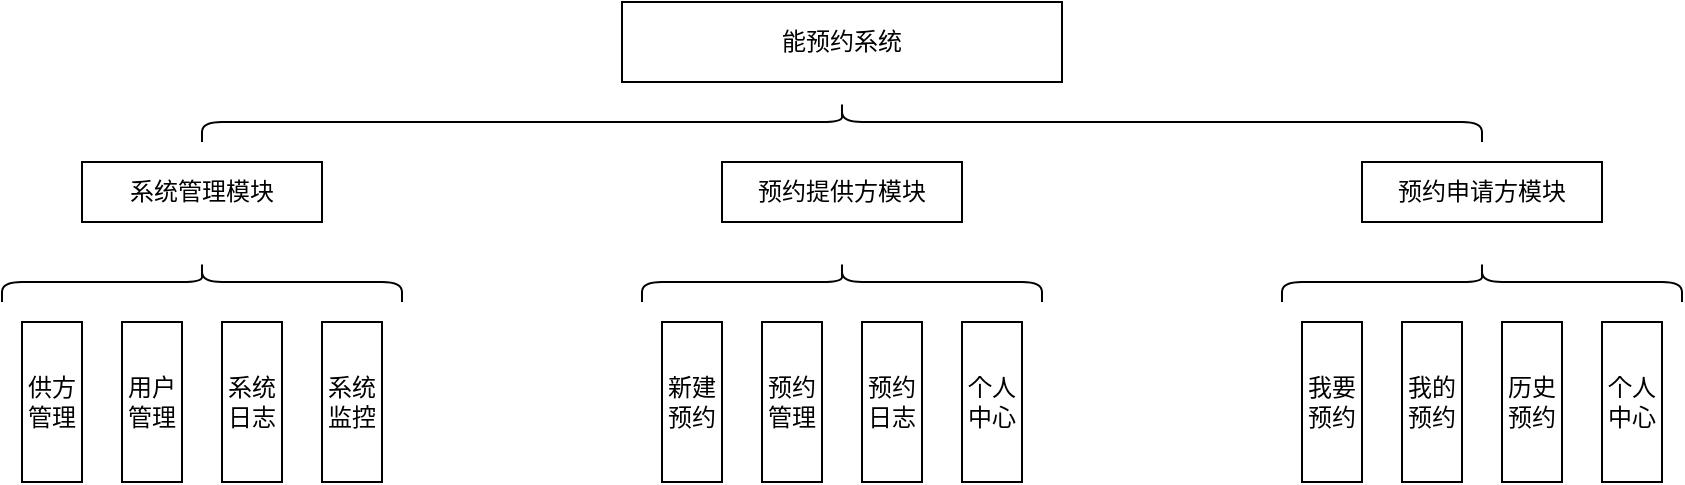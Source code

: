 <mxfile version="19.0.3" type="device"><diagram id="-iFoB0piKQUE2K8K1Nbp" name="第 1 页"><mxGraphModel dx="1102" dy="1069" grid="1" gridSize="10" guides="1" tooltips="1" connect="1" arrows="1" fold="1" page="1" pageScale="1" pageWidth="1169" pageHeight="827" math="0" shadow="0"><root><mxCell id="0"/><mxCell id="1" parent="0"/><mxCell id="PNPxvHYRQoG03e_cIFtV-1" value="能预约系统" style="rounded=0;whiteSpace=wrap;html=1;" vertex="1" parent="1"><mxGeometry x="330" y="150" width="220" height="40" as="geometry"/></mxCell><mxCell id="PNPxvHYRQoG03e_cIFtV-2" value="系统管理模块" style="rounded=0;whiteSpace=wrap;html=1;" vertex="1" parent="1"><mxGeometry x="60" y="230" width="120" height="30" as="geometry"/></mxCell><mxCell id="PNPxvHYRQoG03e_cIFtV-3" value="预约提供方模块" style="rounded=0;whiteSpace=wrap;html=1;" vertex="1" parent="1"><mxGeometry x="380" y="230" width="120" height="30" as="geometry"/></mxCell><mxCell id="PNPxvHYRQoG03e_cIFtV-4" value="预约申请方模块" style="rounded=0;whiteSpace=wrap;html=1;" vertex="1" parent="1"><mxGeometry x="700" y="230" width="120" height="30" as="geometry"/></mxCell><mxCell id="PNPxvHYRQoG03e_cIFtV-5" value="" style="shape=curlyBracket;whiteSpace=wrap;html=1;rounded=1;rotation=90;" vertex="1" parent="1"><mxGeometry x="430" y="-110" width="20" height="640" as="geometry"/></mxCell><mxCell id="PNPxvHYRQoG03e_cIFtV-6" value="" style="shape=curlyBracket;whiteSpace=wrap;html=1;rounded=1;rotation=90;" vertex="1" parent="1"><mxGeometry x="110" y="190" width="20" height="200" as="geometry"/></mxCell><mxCell id="PNPxvHYRQoG03e_cIFtV-7" value="供方管理" style="rounded=0;whiteSpace=wrap;html=1;horizontal=1;" vertex="1" parent="1"><mxGeometry x="30" y="310" width="30" height="80" as="geometry"/></mxCell><mxCell id="PNPxvHYRQoG03e_cIFtV-8" value="用户管理" style="rounded=0;whiteSpace=wrap;html=1;horizontal=1;" vertex="1" parent="1"><mxGeometry x="80" y="310" width="30" height="80" as="geometry"/></mxCell><mxCell id="PNPxvHYRQoG03e_cIFtV-9" value="系统日志" style="rounded=0;whiteSpace=wrap;html=1;horizontal=1;" vertex="1" parent="1"><mxGeometry x="130" y="310" width="30" height="80" as="geometry"/></mxCell><mxCell id="PNPxvHYRQoG03e_cIFtV-10" value="系统监控" style="rounded=0;whiteSpace=wrap;html=1;horizontal=1;" vertex="1" parent="1"><mxGeometry x="180" y="310" width="30" height="80" as="geometry"/></mxCell><mxCell id="PNPxvHYRQoG03e_cIFtV-11" value="" style="shape=curlyBracket;whiteSpace=wrap;html=1;rounded=1;rotation=90;" vertex="1" parent="1"><mxGeometry x="430" y="190" width="20" height="200" as="geometry"/></mxCell><mxCell id="PNPxvHYRQoG03e_cIFtV-12" value="新建预约" style="rounded=0;whiteSpace=wrap;html=1;horizontal=1;" vertex="1" parent="1"><mxGeometry x="350" y="310" width="30" height="80" as="geometry"/></mxCell><mxCell id="PNPxvHYRQoG03e_cIFtV-13" value="预约管理" style="rounded=0;whiteSpace=wrap;html=1;horizontal=1;" vertex="1" parent="1"><mxGeometry x="400" y="310" width="30" height="80" as="geometry"/></mxCell><mxCell id="PNPxvHYRQoG03e_cIFtV-14" value="预约日志" style="rounded=0;whiteSpace=wrap;html=1;horizontal=1;" vertex="1" parent="1"><mxGeometry x="450" y="310" width="30" height="80" as="geometry"/></mxCell><mxCell id="PNPxvHYRQoG03e_cIFtV-15" value="个人中心" style="rounded=0;whiteSpace=wrap;html=1;horizontal=1;" vertex="1" parent="1"><mxGeometry x="500" y="310" width="30" height="80" as="geometry"/></mxCell><mxCell id="PNPxvHYRQoG03e_cIFtV-16" value="" style="shape=curlyBracket;whiteSpace=wrap;html=1;rounded=1;rotation=90;" vertex="1" parent="1"><mxGeometry x="750" y="190" width="20" height="200" as="geometry"/></mxCell><mxCell id="PNPxvHYRQoG03e_cIFtV-17" value="我要预约" style="rounded=0;whiteSpace=wrap;html=1;horizontal=1;" vertex="1" parent="1"><mxGeometry x="670" y="310" width="30" height="80" as="geometry"/></mxCell><mxCell id="PNPxvHYRQoG03e_cIFtV-18" value="我的预约" style="rounded=0;whiteSpace=wrap;html=1;horizontal=1;" vertex="1" parent="1"><mxGeometry x="720" y="310" width="30" height="80" as="geometry"/></mxCell><mxCell id="PNPxvHYRQoG03e_cIFtV-19" value="历史预约" style="rounded=0;whiteSpace=wrap;html=1;horizontal=1;" vertex="1" parent="1"><mxGeometry x="770" y="310" width="30" height="80" as="geometry"/></mxCell><mxCell id="PNPxvHYRQoG03e_cIFtV-20" value="个人中心" style="rounded=0;whiteSpace=wrap;html=1;horizontal=1;" vertex="1" parent="1"><mxGeometry x="820" y="310" width="30" height="80" as="geometry"/></mxCell></root></mxGraphModel></diagram></mxfile>